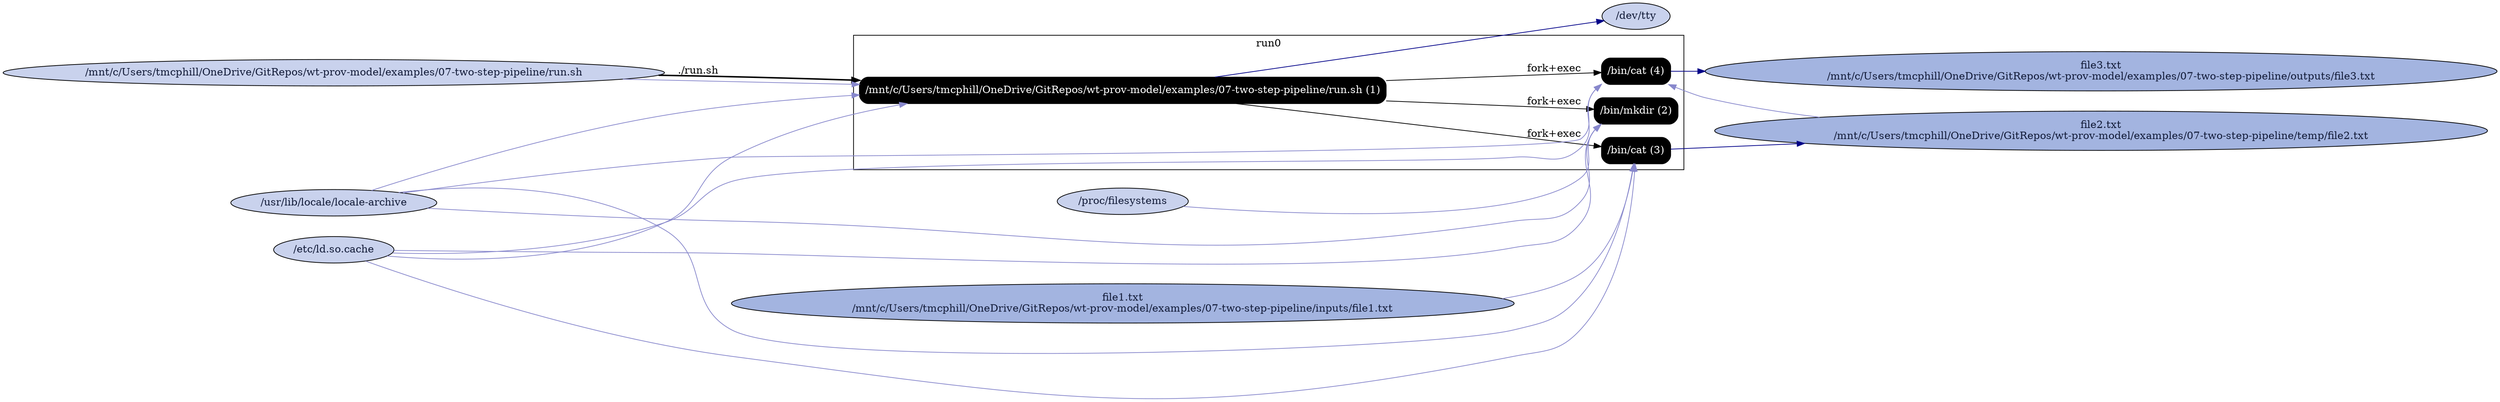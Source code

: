 digraph G {
    rankdir=LR;

    /* programs */
    node [shape=box fontcolor=white fillcolor=black style="filled,rounded"];
    subgraph cluster_run0 {
        label="run0";
        prog0 [label="/mnt/c/Users/tmcphill/OneDrive/GitRepos/wt-prov-model/examples/07-two-step-pipeline/run.sh (1)"];
        prog1 [label="/bin/mkdir (2)"];
        prog0 -> prog1 [label="fork+exec"];
        prog2 [label="/bin/cat (3)"];
        prog0 -> prog2 [label="fork+exec"];
        prog3 [label="/bin/cat (4)"];
        prog0 -> prog3 [label="fork+exec"];
    }

    node [shape=ellipse fontcolor="#131C39" fillcolor="#C9D2ED"];

    /* other files */
    "/dev/tty";
    "/etc/ld.so.cache";
    "/mnt/c/Users/tmcphill/OneDrive/GitRepos/wt-prov-model/examples/07-two-step-pipeline/inputs/file1.txt" [fillcolor="#A3B4E0", label="file1.txt\n/mnt/c/Users/tmcphill/OneDrive/GitRepos/wt-prov-model/examples/07-two-step-pipeline/inputs/file1.txt"];
    "/mnt/c/Users/tmcphill/OneDrive/GitRepos/wt-prov-model/examples/07-two-step-pipeline/outputs/file3.txt" [fillcolor="#A3B4E0", label="file3.txt\n/mnt/c/Users/tmcphill/OneDrive/GitRepos/wt-prov-model/examples/07-two-step-pipeline/outputs/file3.txt"];
    "/mnt/c/Users/tmcphill/OneDrive/GitRepos/wt-prov-model/examples/07-two-step-pipeline/run.sh";
    "/mnt/c/Users/tmcphill/OneDrive/GitRepos/wt-prov-model/examples/07-two-step-pipeline/temp/file2.txt" [fillcolor="#A3B4E0", label="file2.txt\n/mnt/c/Users/tmcphill/OneDrive/GitRepos/wt-prov-model/examples/07-two-step-pipeline/temp/file2.txt"];
    "/proc/filesystems";
    "/usr/lib/locale/locale-archive";

    "/mnt/c/Users/tmcphill/OneDrive/GitRepos/wt-prov-model/examples/07-two-step-pipeline/run.sh" -> prog0 [style=bold, label="./run.sh"];
    "/etc/ld.so.cache" -> prog0 [color="#8888CC"];
    prog0 -> "/dev/tty" [color="#000088"];
    "/usr/lib/locale/locale-archive" -> prog0 [color="#8888CC"];
    "/mnt/c/Users/tmcphill/OneDrive/GitRepos/wt-prov-model/examples/07-two-step-pipeline/run.sh" -> prog0 [color="#8888CC"];
    "/etc/ld.so.cache" -> prog1 [color="#8888CC"];
    "/proc/filesystems" -> prog1 [color="#8888CC"];
    "/usr/lib/locale/locale-archive" -> prog1 [color="#8888CC"];
    prog2 -> "/mnt/c/Users/tmcphill/OneDrive/GitRepos/wt-prov-model/examples/07-two-step-pipeline/temp/file2.txt" [color="#000088"];
    "/etc/ld.so.cache" -> prog2 [color="#8888CC"];
    "/usr/lib/locale/locale-archive" -> prog2 [color="#8888CC"];
    "/mnt/c/Users/tmcphill/OneDrive/GitRepos/wt-prov-model/examples/07-two-step-pipeline/inputs/file1.txt" -> prog2 [color="#8888CC"];
    prog3 -> "/mnt/c/Users/tmcphill/OneDrive/GitRepos/wt-prov-model/examples/07-two-step-pipeline/outputs/file3.txt" [color="#000088"];
    "/etc/ld.so.cache" -> prog3 [color="#8888CC"];
    "/usr/lib/locale/locale-archive" -> prog3 [color="#8888CC"];
    "/mnt/c/Users/tmcphill/OneDrive/GitRepos/wt-prov-model/examples/07-two-step-pipeline/temp/file2.txt" -> prog3 [color="#8888CC"];
}
